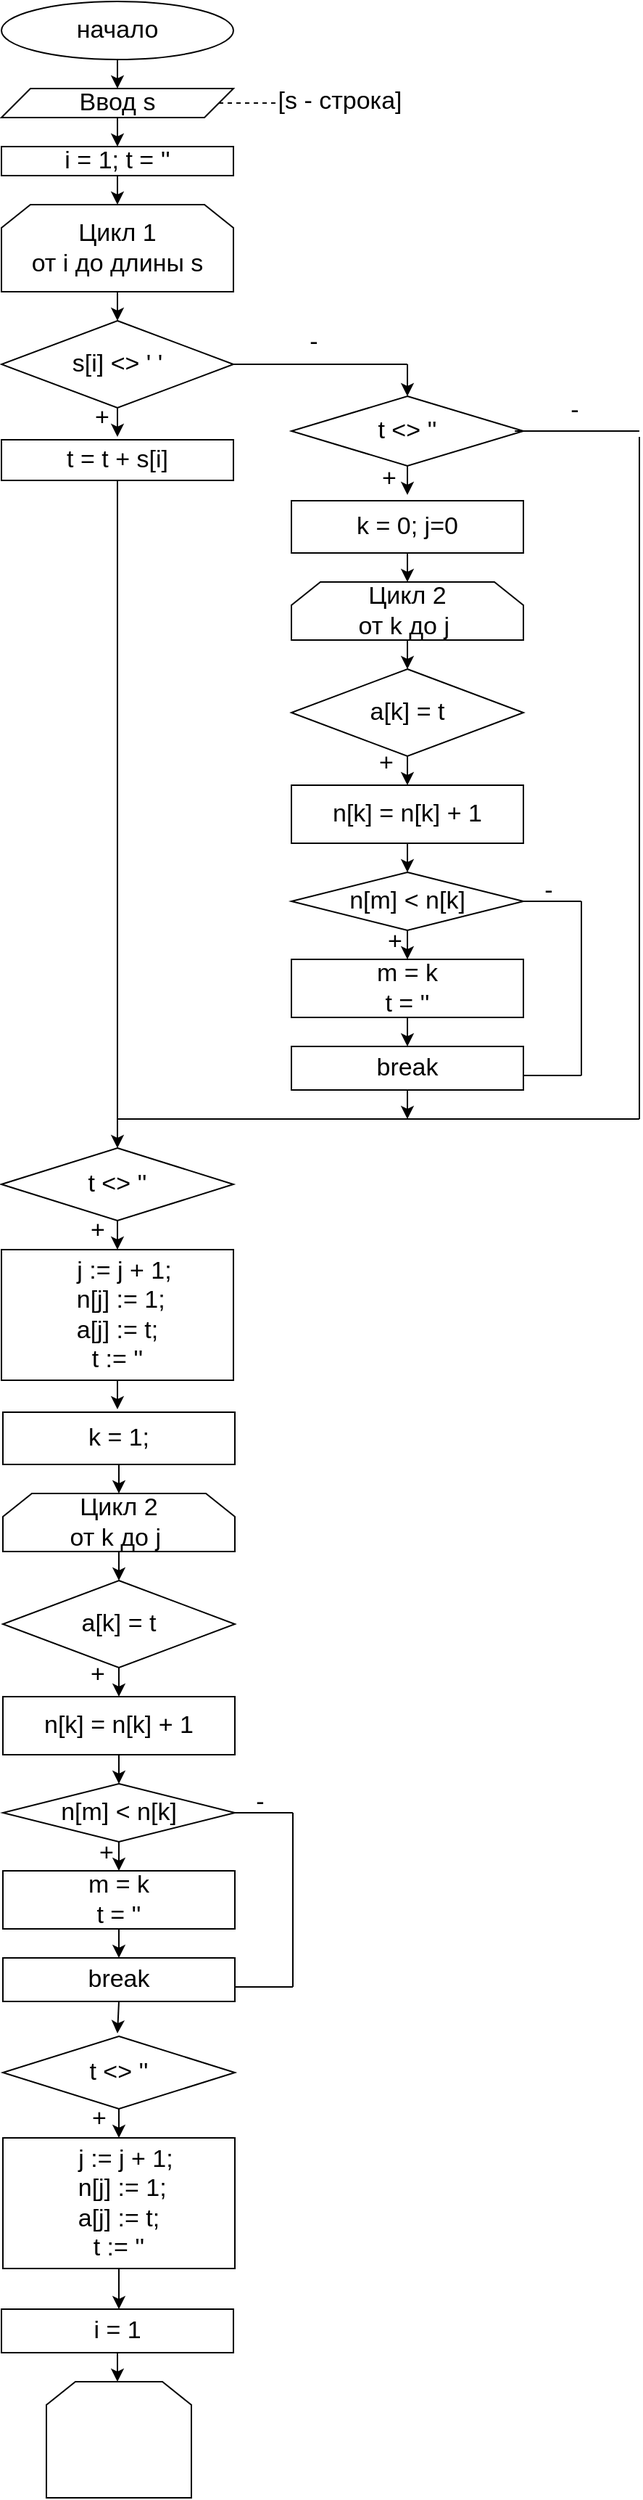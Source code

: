 <mxfile version="20.5.2" type="device"><diagram id="9Yggmcj2UU_FYkisDDoC" name="Сторінка-1"><mxGraphModel dx="734" dy="733" grid="1" gridSize="10" guides="1" tooltips="1" connect="1" arrows="1" fold="1" page="1" pageScale="1" pageWidth="827" pageHeight="1169" math="0" shadow="0"><root><mxCell id="0"/><mxCell id="1" parent="0"/><mxCell id="23xXauAgB96wDwm6-3K0-3" style="edgeStyle=orthogonalEdgeStyle;rounded=0;orthogonalLoop=1;jettySize=auto;html=1;fontSize=17;" parent="1" source="23xXauAgB96wDwm6-3K0-1" edge="1"><mxGeometry relative="1" as="geometry"><mxPoint x="200" y="60" as="targetPoint"/></mxGeometry></mxCell><mxCell id="23xXauAgB96wDwm6-3K0-1" value="&lt;font style=&quot;font-size: 17px;&quot;&gt;начало&lt;/font&gt;" style="ellipse;whiteSpace=wrap;html=1;" parent="1" vertex="1"><mxGeometry x="120" width="160" height="40" as="geometry"/></mxCell><mxCell id="23xXauAgB96wDwm6-3K0-4" value="Ввод s" style="shape=parallelogram;perimeter=parallelogramPerimeter;whiteSpace=wrap;html=1;fixedSize=1;fontSize=17;" parent="1" vertex="1"><mxGeometry x="120" y="60" width="160" height="20" as="geometry"/></mxCell><mxCell id="23xXauAgB96wDwm6-3K0-5" value="" style="endArrow=none;dashed=1;html=1;rounded=0;fontSize=17;exitX=1;exitY=0.5;exitDx=0;exitDy=0;" parent="1" source="23xXauAgB96wDwm6-3K0-4" edge="1"><mxGeometry width="50" height="50" relative="1" as="geometry"><mxPoint x="360" y="130" as="sourcePoint"/><mxPoint x="310" y="70" as="targetPoint"/></mxGeometry></mxCell><mxCell id="23xXauAgB96wDwm6-3K0-6" value="[s - строка]" style="text;html=1;align=center;verticalAlign=middle;resizable=0;points=[];autosize=1;strokeColor=none;fillColor=none;fontSize=17;" parent="1" vertex="1"><mxGeometry x="298" y="54" width="110" height="30" as="geometry"/></mxCell><mxCell id="23xXauAgB96wDwm6-3K0-7" value="" style="endArrow=classic;html=1;rounded=0;fontSize=17;exitX=0.5;exitY=1;exitDx=0;exitDy=0;" parent="1" source="23xXauAgB96wDwm6-3K0-4" edge="1"><mxGeometry width="50" height="50" relative="1" as="geometry"><mxPoint x="90" y="210" as="sourcePoint"/><mxPoint x="200" y="100" as="targetPoint"/></mxGeometry></mxCell><mxCell id="23xXauAgB96wDwm6-3K0-8" value="Цикл 1&lt;br&gt;от i до длины s" style="shape=loopLimit;whiteSpace=wrap;html=1;fontSize=17;" parent="1" vertex="1"><mxGeometry x="120" y="140" width="160" height="60" as="geometry"/></mxCell><mxCell id="23xXauAgB96wDwm6-3K0-9" value="i = 1; t = ''" style="rounded=0;whiteSpace=wrap;html=1;fontSize=17;" parent="1" vertex="1"><mxGeometry x="120" y="100" width="160" height="20" as="geometry"/></mxCell><mxCell id="23xXauAgB96wDwm6-3K0-10" value="" style="endArrow=classic;html=1;rounded=0;fontSize=17;exitX=0.5;exitY=1;exitDx=0;exitDy=0;entryX=0.5;entryY=0;entryDx=0;entryDy=0;" parent="1" source="23xXauAgB96wDwm6-3K0-9" target="23xXauAgB96wDwm6-3K0-8" edge="1"><mxGeometry width="50" height="50" relative="1" as="geometry"><mxPoint x="120" y="290" as="sourcePoint"/><mxPoint x="170" y="240" as="targetPoint"/></mxGeometry></mxCell><mxCell id="23xXauAgB96wDwm6-3K0-11" value="" style="endArrow=classic;html=1;rounded=0;fontSize=17;exitX=0.5;exitY=1;exitDx=0;exitDy=0;" parent="1" source="23xXauAgB96wDwm6-3K0-8" edge="1"><mxGeometry width="50" height="50" relative="1" as="geometry"><mxPoint x="130" y="310" as="sourcePoint"/><mxPoint x="200" y="220" as="targetPoint"/></mxGeometry></mxCell><mxCell id="23xXauAgB96wDwm6-3K0-12" value="s[i] &amp;lt;&amp;gt; ' '" style="rhombus;whiteSpace=wrap;html=1;fontSize=17;" parent="1" vertex="1"><mxGeometry x="120" y="220" width="160" height="60" as="geometry"/></mxCell><mxCell id="23xXauAgB96wDwm6-3K0-13" value="" style="endArrow=classic;html=1;rounded=0;fontSize=17;exitX=0.5;exitY=1;exitDx=0;exitDy=0;" parent="1" source="23xXauAgB96wDwm6-3K0-12" edge="1"><mxGeometry width="50" height="50" relative="1" as="geometry"><mxPoint x="180" y="380" as="sourcePoint"/><mxPoint x="200" y="300" as="targetPoint"/></mxGeometry></mxCell><mxCell id="23xXauAgB96wDwm6-3K0-14" value="+" style="text;html=1;align=center;verticalAlign=middle;resizable=0;points=[];autosize=1;strokeColor=none;fillColor=none;fontSize=17;" parent="1" vertex="1"><mxGeometry x="174" y="272" width="30" height="30" as="geometry"/></mxCell><mxCell id="23xXauAgB96wDwm6-3K0-15" value="t = t + s[i]" style="rounded=0;whiteSpace=wrap;html=1;fontSize=17;" parent="1" vertex="1"><mxGeometry x="120" y="302" width="160" height="28" as="geometry"/></mxCell><mxCell id="23xXauAgB96wDwm6-3K0-16" value="" style="endArrow=none;html=1;rounded=0;fontSize=17;exitX=1;exitY=0.5;exitDx=0;exitDy=0;" parent="1" source="23xXauAgB96wDwm6-3K0-12" edge="1"><mxGeometry width="50" height="50" relative="1" as="geometry"><mxPoint x="360" y="350" as="sourcePoint"/><mxPoint x="400" y="250" as="targetPoint"/></mxGeometry></mxCell><mxCell id="23xXauAgB96wDwm6-3K0-18" value="-" style="text;html=1;align=center;verticalAlign=middle;resizable=0;points=[];autosize=1;strokeColor=none;fillColor=none;fontSize=17;" parent="1" vertex="1"><mxGeometry x="320" y="220" width="30" height="30" as="geometry"/></mxCell><mxCell id="23xXauAgB96wDwm6-3K0-19" value="t &amp;lt;&amp;gt; ''" style="rhombus;whiteSpace=wrap;html=1;fontSize=17;" parent="1" vertex="1"><mxGeometry x="320" y="272" width="160" height="48" as="geometry"/></mxCell><mxCell id="23xXauAgB96wDwm6-3K0-20" value="" style="endArrow=classic;html=1;rounded=0;fontSize=17;entryX=0.5;entryY=0;entryDx=0;entryDy=0;" parent="1" target="23xXauAgB96wDwm6-3K0-19" edge="1"><mxGeometry width="50" height="50" relative="1" as="geometry"><mxPoint x="400" y="250" as="sourcePoint"/><mxPoint x="310" y="360" as="targetPoint"/></mxGeometry></mxCell><mxCell id="23xXauAgB96wDwm6-3K0-21" value="" style="endArrow=classic;html=1;rounded=0;fontSize=17;exitX=0.5;exitY=1;exitDx=0;exitDy=0;" parent="1" source="23xXauAgB96wDwm6-3K0-19" edge="1"><mxGeometry width="50" height="50" relative="1" as="geometry"><mxPoint x="330" y="450" as="sourcePoint"/><mxPoint x="400" y="340" as="targetPoint"/></mxGeometry></mxCell><mxCell id="23xXauAgB96wDwm6-3K0-22" value="+" style="text;html=1;align=center;verticalAlign=middle;resizable=0;points=[];autosize=1;strokeColor=none;fillColor=none;fontSize=17;" parent="1" vertex="1"><mxGeometry x="372" y="314" width="30" height="30" as="geometry"/></mxCell><mxCell id="23xXauAgB96wDwm6-3K0-23" value="Цикл 2&lt;br&gt;от k до j&amp;nbsp;" style="shape=loopLimit;whiteSpace=wrap;html=1;fontSize=17;" parent="1" vertex="1"><mxGeometry x="320" y="400" width="160" height="40" as="geometry"/></mxCell><mxCell id="23xXauAgB96wDwm6-3K0-24" value="k = 0; j=0" style="rounded=0;whiteSpace=wrap;html=1;fontSize=17;" parent="1" vertex="1"><mxGeometry x="320" y="344" width="160" height="36" as="geometry"/></mxCell><mxCell id="23xXauAgB96wDwm6-3K0-25" value="" style="endArrow=classic;html=1;rounded=0;fontSize=17;exitX=0.5;exitY=1;exitDx=0;exitDy=0;entryX=0.5;entryY=0;entryDx=0;entryDy=0;" parent="1" source="23xXauAgB96wDwm6-3K0-24" target="23xXauAgB96wDwm6-3K0-23" edge="1"><mxGeometry width="50" height="50" relative="1" as="geometry"><mxPoint x="180" y="480" as="sourcePoint"/><mxPoint x="230" y="430" as="targetPoint"/></mxGeometry></mxCell><mxCell id="MmvWoWd5qC2j4isBh0XF-1" value="" style="endArrow=classic;html=1;rounded=0;exitX=0.5;exitY=1;exitDx=0;exitDy=0;" edge="1" parent="1" source="23xXauAgB96wDwm6-3K0-23"><mxGeometry width="50" height="50" relative="1" as="geometry"><mxPoint x="350" y="530" as="sourcePoint"/><mxPoint x="400" y="460" as="targetPoint"/></mxGeometry></mxCell><mxCell id="MmvWoWd5qC2j4isBh0XF-2" value="&lt;font style=&quot;font-size: 17px;&quot;&gt;a[k] = t&lt;/font&gt;" style="rhombus;whiteSpace=wrap;html=1;" vertex="1" parent="1"><mxGeometry x="320" y="460" width="160" height="60" as="geometry"/></mxCell><mxCell id="MmvWoWd5qC2j4isBh0XF-3" value="" style="endArrow=classic;html=1;rounded=0;fontSize=17;exitX=0.5;exitY=1;exitDx=0;exitDy=0;" edge="1" parent="1" source="MmvWoWd5qC2j4isBh0XF-2"><mxGeometry width="50" height="50" relative="1" as="geometry"><mxPoint x="330" y="630" as="sourcePoint"/><mxPoint x="400" y="540" as="targetPoint"/></mxGeometry></mxCell><mxCell id="MmvWoWd5qC2j4isBh0XF-4" value="+" style="text;html=1;align=center;verticalAlign=middle;resizable=0;points=[];autosize=1;strokeColor=none;fillColor=none;fontSize=17;" vertex="1" parent="1"><mxGeometry x="370" y="510" width="30" height="30" as="geometry"/></mxCell><mxCell id="MmvWoWd5qC2j4isBh0XF-5" value="n[k] = n[k] + 1" style="rounded=0;whiteSpace=wrap;html=1;fontSize=17;" vertex="1" parent="1"><mxGeometry x="320" y="540" width="160" height="40" as="geometry"/></mxCell><mxCell id="MmvWoWd5qC2j4isBh0XF-6" value="" style="endArrow=classic;html=1;rounded=0;fontSize=17;exitX=0.5;exitY=1;exitDx=0;exitDy=0;" edge="1" parent="1" source="MmvWoWd5qC2j4isBh0XF-5"><mxGeometry width="50" height="50" relative="1" as="geometry"><mxPoint x="290" y="700" as="sourcePoint"/><mxPoint x="400" y="600" as="targetPoint"/></mxGeometry></mxCell><mxCell id="MmvWoWd5qC2j4isBh0XF-7" value="n[m] &amp;lt; n[k]" style="rhombus;whiteSpace=wrap;html=1;fontSize=17;" vertex="1" parent="1"><mxGeometry x="320" y="600" width="160" height="40" as="geometry"/></mxCell><mxCell id="MmvWoWd5qC2j4isBh0XF-8" value="" style="endArrow=classic;html=1;rounded=0;fontSize=17;exitX=0.5;exitY=1;exitDx=0;exitDy=0;" edge="1" parent="1" source="MmvWoWd5qC2j4isBh0XF-7"><mxGeometry width="50" height="50" relative="1" as="geometry"><mxPoint x="340" y="740" as="sourcePoint"/><mxPoint x="400" y="660" as="targetPoint"/></mxGeometry></mxCell><mxCell id="MmvWoWd5qC2j4isBh0XF-9" value="+" style="text;html=1;align=center;verticalAlign=middle;resizable=0;points=[];autosize=1;strokeColor=none;fillColor=none;fontSize=17;" vertex="1" parent="1"><mxGeometry x="376" y="633" width="30" height="30" as="geometry"/></mxCell><mxCell id="MmvWoWd5qC2j4isBh0XF-11" value="m = k&lt;br&gt;t = ''" style="rounded=0;whiteSpace=wrap;html=1;fontSize=17;" vertex="1" parent="1"><mxGeometry x="320" y="660" width="160" height="40" as="geometry"/></mxCell><mxCell id="MmvWoWd5qC2j4isBh0XF-12" value="break" style="rounded=0;whiteSpace=wrap;html=1;fontSize=17;" vertex="1" parent="1"><mxGeometry x="320" y="720" width="160" height="30" as="geometry"/></mxCell><mxCell id="MmvWoWd5qC2j4isBh0XF-13" value="" style="endArrow=classic;html=1;rounded=0;fontSize=17;exitX=0.5;exitY=1;exitDx=0;exitDy=0;" edge="1" parent="1" source="MmvWoWd5qC2j4isBh0XF-11"><mxGeometry width="50" height="50" relative="1" as="geometry"><mxPoint x="220" y="770" as="sourcePoint"/><mxPoint x="400" y="720" as="targetPoint"/></mxGeometry></mxCell><mxCell id="MmvWoWd5qC2j4isBh0XF-14" value="" style="endArrow=none;html=1;rounded=0;fontSize=17;exitX=0.963;exitY=0.5;exitDx=0;exitDy=0;exitPerimeter=0;" edge="1" parent="1" source="23xXauAgB96wDwm6-3K0-19"><mxGeometry width="50" height="50" relative="1" as="geometry"><mxPoint x="590" y="570" as="sourcePoint"/><mxPoint x="560" y="296" as="targetPoint"/></mxGeometry></mxCell><mxCell id="MmvWoWd5qC2j4isBh0XF-15" value="" style="endArrow=none;html=1;rounded=0;fontSize=17;" edge="1" parent="1"><mxGeometry width="50" height="50" relative="1" as="geometry"><mxPoint x="560" y="770" as="sourcePoint"/><mxPoint x="560" y="300" as="targetPoint"/></mxGeometry></mxCell><mxCell id="MmvWoWd5qC2j4isBh0XF-16" value="" style="endArrow=none;html=1;rounded=0;fontSize=17;" edge="1" parent="1"><mxGeometry width="50" height="50" relative="1" as="geometry"><mxPoint x="200" y="770" as="sourcePoint"/><mxPoint x="560" y="770" as="targetPoint"/></mxGeometry></mxCell><mxCell id="MmvWoWd5qC2j4isBh0XF-17" value="" style="endArrow=classic;html=1;rounded=0;fontSize=17;exitX=0.5;exitY=1;exitDx=0;exitDy=0;" edge="1" parent="1" source="MmvWoWd5qC2j4isBh0XF-12"><mxGeometry width="50" height="50" relative="1" as="geometry"><mxPoint x="350" y="860" as="sourcePoint"/><mxPoint x="400" y="770" as="targetPoint"/></mxGeometry></mxCell><mxCell id="MmvWoWd5qC2j4isBh0XF-18" value="-" style="text;html=1;align=center;verticalAlign=middle;resizable=0;points=[];autosize=1;strokeColor=none;fillColor=none;fontSize=17;" vertex="1" parent="1"><mxGeometry x="500" y="267" width="30" height="30" as="geometry"/></mxCell><mxCell id="MmvWoWd5qC2j4isBh0XF-19" value="" style="endArrow=none;html=1;rounded=0;fontSize=17;exitX=1;exitY=0.5;exitDx=0;exitDy=0;" edge="1" parent="1" source="MmvWoWd5qC2j4isBh0XF-7"><mxGeometry width="50" height="50" relative="1" as="geometry"><mxPoint x="570" y="730" as="sourcePoint"/><mxPoint x="520" y="620" as="targetPoint"/></mxGeometry></mxCell><mxCell id="MmvWoWd5qC2j4isBh0XF-20" value="" style="endArrow=none;html=1;rounded=0;fontSize=17;" edge="1" parent="1"><mxGeometry width="50" height="50" relative="1" as="geometry"><mxPoint x="520" y="740" as="sourcePoint"/><mxPoint x="520" y="620" as="targetPoint"/></mxGeometry></mxCell><mxCell id="MmvWoWd5qC2j4isBh0XF-21" value="" style="endArrow=none;html=1;rounded=0;fontSize=17;" edge="1" parent="1"><mxGeometry width="50" height="50" relative="1" as="geometry"><mxPoint x="480" y="740" as="sourcePoint"/><mxPoint x="520" y="740" as="targetPoint"/></mxGeometry></mxCell><mxCell id="MmvWoWd5qC2j4isBh0XF-22" value="-" style="text;html=1;align=center;verticalAlign=middle;resizable=0;points=[];autosize=1;strokeColor=none;fillColor=none;fontSize=17;" vertex="1" parent="1"><mxGeometry x="482" y="598" width="30" height="30" as="geometry"/></mxCell><mxCell id="MmvWoWd5qC2j4isBh0XF-24" value="" style="endArrow=classic;html=1;rounded=0;fontSize=17;exitX=0.5;exitY=1;exitDx=0;exitDy=0;" edge="1" parent="1" source="23xXauAgB96wDwm6-3K0-15"><mxGeometry width="50" height="50" relative="1" as="geometry"><mxPoint x="180" y="620" as="sourcePoint"/><mxPoint x="200" y="790" as="targetPoint"/></mxGeometry></mxCell><mxCell id="MmvWoWd5qC2j4isBh0XF-25" value="t &amp;lt;&amp;gt; ''" style="rhombus;whiteSpace=wrap;html=1;fontSize=17;" vertex="1" parent="1"><mxGeometry x="120" y="790" width="160" height="50" as="geometry"/></mxCell><mxCell id="MmvWoWd5qC2j4isBh0XF-26" value="" style="endArrow=classic;html=1;rounded=0;fontSize=17;exitX=0.5;exitY=1;exitDx=0;exitDy=0;" edge="1" parent="1" source="MmvWoWd5qC2j4isBh0XF-25"><mxGeometry width="50" height="50" relative="1" as="geometry"><mxPoint x="70" y="900" as="sourcePoint"/><mxPoint x="200" y="860" as="targetPoint"/></mxGeometry></mxCell><mxCell id="MmvWoWd5qC2j4isBh0XF-27" value="&lt;div&gt;&amp;nbsp; j := j + 1;&lt;/div&gt;&lt;div&gt;&amp;nbsp;n[j] := 1;&lt;/div&gt;&lt;div&gt;a[j] := t;&lt;/div&gt;&lt;div&gt;&lt;span style=&quot;background-color: initial;&quot;&gt;t := ''&lt;/span&gt;&lt;/div&gt;" style="rounded=0;whiteSpace=wrap;html=1;fontSize=17;" vertex="1" parent="1"><mxGeometry x="120" y="860" width="160" height="90" as="geometry"/></mxCell><mxCell id="MmvWoWd5qC2j4isBh0XF-28" value="+" style="text;html=1;align=center;verticalAlign=middle;resizable=0;points=[];autosize=1;strokeColor=none;fillColor=none;fontSize=17;" vertex="1" parent="1"><mxGeometry x="171" y="832" width="30" height="30" as="geometry"/></mxCell><mxCell id="MmvWoWd5qC2j4isBh0XF-29" value="" style="endArrow=classic;html=1;rounded=0;fontSize=17;exitX=0.5;exitY=1;exitDx=0;exitDy=0;" edge="1" parent="1" source="MmvWoWd5qC2j4isBh0XF-27"><mxGeometry width="50" height="50" relative="1" as="geometry"><mxPoint x="90" y="1030" as="sourcePoint"/><mxPoint x="200" y="970" as="targetPoint"/></mxGeometry></mxCell><mxCell id="MmvWoWd5qC2j4isBh0XF-49" value="Цикл 2&lt;br&gt;от k до j&amp;nbsp;" style="shape=loopLimit;whiteSpace=wrap;html=1;fontSize=17;" vertex="1" parent="1"><mxGeometry x="121" y="1028" width="160" height="40" as="geometry"/></mxCell><mxCell id="MmvWoWd5qC2j4isBh0XF-50" value="k = 1;" style="rounded=0;whiteSpace=wrap;html=1;fontSize=17;" vertex="1" parent="1"><mxGeometry x="121" y="972" width="160" height="36" as="geometry"/></mxCell><mxCell id="MmvWoWd5qC2j4isBh0XF-51" value="" style="endArrow=classic;html=1;rounded=0;fontSize=17;exitX=0.5;exitY=1;exitDx=0;exitDy=0;entryX=0.5;entryY=0;entryDx=0;entryDy=0;" edge="1" parent="1" source="MmvWoWd5qC2j4isBh0XF-50" target="MmvWoWd5qC2j4isBh0XF-49"><mxGeometry width="50" height="50" relative="1" as="geometry"><mxPoint x="-19" y="1108" as="sourcePoint"/><mxPoint x="31" y="1058" as="targetPoint"/></mxGeometry></mxCell><mxCell id="MmvWoWd5qC2j4isBh0XF-52" value="" style="endArrow=classic;html=1;rounded=0;exitX=0.5;exitY=1;exitDx=0;exitDy=0;" edge="1" parent="1" source="MmvWoWd5qC2j4isBh0XF-49"><mxGeometry width="50" height="50" relative="1" as="geometry"><mxPoint x="151" y="1158" as="sourcePoint"/><mxPoint x="201" y="1088" as="targetPoint"/></mxGeometry></mxCell><mxCell id="MmvWoWd5qC2j4isBh0XF-53" value="&lt;font style=&quot;font-size: 17px;&quot;&gt;a[k] = t&lt;/font&gt;" style="rhombus;whiteSpace=wrap;html=1;" vertex="1" parent="1"><mxGeometry x="121" y="1088" width="160" height="60" as="geometry"/></mxCell><mxCell id="MmvWoWd5qC2j4isBh0XF-54" value="" style="endArrow=classic;html=1;rounded=0;fontSize=17;exitX=0.5;exitY=1;exitDx=0;exitDy=0;" edge="1" parent="1" source="MmvWoWd5qC2j4isBh0XF-53"><mxGeometry width="50" height="50" relative="1" as="geometry"><mxPoint x="131" y="1258" as="sourcePoint"/><mxPoint x="201" y="1168" as="targetPoint"/></mxGeometry></mxCell><mxCell id="MmvWoWd5qC2j4isBh0XF-55" value="+" style="text;html=1;align=center;verticalAlign=middle;resizable=0;points=[];autosize=1;strokeColor=none;fillColor=none;fontSize=17;" vertex="1" parent="1"><mxGeometry x="171" y="1138" width="30" height="30" as="geometry"/></mxCell><mxCell id="MmvWoWd5qC2j4isBh0XF-56" value="n[k] = n[k] + 1" style="rounded=0;whiteSpace=wrap;html=1;fontSize=17;" vertex="1" parent="1"><mxGeometry x="121" y="1168" width="160" height="40" as="geometry"/></mxCell><mxCell id="MmvWoWd5qC2j4isBh0XF-57" value="" style="endArrow=classic;html=1;rounded=0;fontSize=17;exitX=0.5;exitY=1;exitDx=0;exitDy=0;" edge="1" parent="1" source="MmvWoWd5qC2j4isBh0XF-56"><mxGeometry width="50" height="50" relative="1" as="geometry"><mxPoint x="91" y="1328" as="sourcePoint"/><mxPoint x="201" y="1228" as="targetPoint"/></mxGeometry></mxCell><mxCell id="MmvWoWd5qC2j4isBh0XF-58" value="n[m] &amp;lt; n[k]" style="rhombus;whiteSpace=wrap;html=1;fontSize=17;" vertex="1" parent="1"><mxGeometry x="121" y="1228" width="160" height="40" as="geometry"/></mxCell><mxCell id="MmvWoWd5qC2j4isBh0XF-59" value="" style="endArrow=classic;html=1;rounded=0;fontSize=17;exitX=0.5;exitY=1;exitDx=0;exitDy=0;" edge="1" parent="1" source="MmvWoWd5qC2j4isBh0XF-58"><mxGeometry width="50" height="50" relative="1" as="geometry"><mxPoint x="141" y="1368" as="sourcePoint"/><mxPoint x="201" y="1288" as="targetPoint"/></mxGeometry></mxCell><mxCell id="MmvWoWd5qC2j4isBh0XF-60" value="+" style="text;html=1;align=center;verticalAlign=middle;resizable=0;points=[];autosize=1;strokeColor=none;fillColor=none;fontSize=17;" vertex="1" parent="1"><mxGeometry x="177" y="1261" width="30" height="30" as="geometry"/></mxCell><mxCell id="MmvWoWd5qC2j4isBh0XF-61" value="m = k&lt;br&gt;t = ''" style="rounded=0;whiteSpace=wrap;html=1;fontSize=17;" vertex="1" parent="1"><mxGeometry x="121" y="1288" width="160" height="40" as="geometry"/></mxCell><mxCell id="MmvWoWd5qC2j4isBh0XF-62" value="break" style="rounded=0;whiteSpace=wrap;html=1;fontSize=17;" vertex="1" parent="1"><mxGeometry x="121" y="1348" width="160" height="30" as="geometry"/></mxCell><mxCell id="MmvWoWd5qC2j4isBh0XF-63" value="" style="endArrow=classic;html=1;rounded=0;fontSize=17;exitX=0.5;exitY=1;exitDx=0;exitDy=0;" edge="1" parent="1" source="MmvWoWd5qC2j4isBh0XF-61"><mxGeometry width="50" height="50" relative="1" as="geometry"><mxPoint x="21" y="1398" as="sourcePoint"/><mxPoint x="201" y="1348" as="targetPoint"/></mxGeometry></mxCell><mxCell id="MmvWoWd5qC2j4isBh0XF-64" value="" style="endArrow=none;html=1;rounded=0;fontSize=17;exitX=1;exitY=0.5;exitDx=0;exitDy=0;" edge="1" parent="1" source="MmvWoWd5qC2j4isBh0XF-58"><mxGeometry width="50" height="50" relative="1" as="geometry"><mxPoint x="371" y="1358" as="sourcePoint"/><mxPoint x="321" y="1248" as="targetPoint"/></mxGeometry></mxCell><mxCell id="MmvWoWd5qC2j4isBh0XF-65" value="" style="endArrow=none;html=1;rounded=0;fontSize=17;" edge="1" parent="1"><mxGeometry width="50" height="50" relative="1" as="geometry"><mxPoint x="321" y="1368" as="sourcePoint"/><mxPoint x="321" y="1248" as="targetPoint"/></mxGeometry></mxCell><mxCell id="MmvWoWd5qC2j4isBh0XF-66" value="" style="endArrow=none;html=1;rounded=0;fontSize=17;" edge="1" parent="1"><mxGeometry width="50" height="50" relative="1" as="geometry"><mxPoint x="281" y="1368" as="sourcePoint"/><mxPoint x="321" y="1368" as="targetPoint"/></mxGeometry></mxCell><mxCell id="MmvWoWd5qC2j4isBh0XF-67" value="-" style="text;html=1;align=center;verticalAlign=middle;resizable=0;points=[];autosize=1;strokeColor=none;fillColor=none;fontSize=17;" vertex="1" parent="1"><mxGeometry x="283" y="1226" width="30" height="30" as="geometry"/></mxCell><mxCell id="MmvWoWd5qC2j4isBh0XF-68" value="" style="endArrow=classic;html=1;rounded=0;fontSize=17;exitX=0.5;exitY=1;exitDx=0;exitDy=0;" edge="1" parent="1" source="MmvWoWd5qC2j4isBh0XF-62"><mxGeometry width="50" height="50" relative="1" as="geometry"><mxPoint x="150" y="1490" as="sourcePoint"/><mxPoint x="200" y="1400" as="targetPoint"/></mxGeometry></mxCell><mxCell id="MmvWoWd5qC2j4isBh0XF-69" value="t &amp;lt;&amp;gt; ''" style="rhombus;whiteSpace=wrap;html=1;fontSize=17;" vertex="1" parent="1"><mxGeometry x="121" y="1402" width="160" height="50" as="geometry"/></mxCell><mxCell id="MmvWoWd5qC2j4isBh0XF-70" value="" style="endArrow=classic;html=1;rounded=0;fontSize=17;exitX=0.5;exitY=1;exitDx=0;exitDy=0;" edge="1" parent="1" source="MmvWoWd5qC2j4isBh0XF-69"><mxGeometry width="50" height="50" relative="1" as="geometry"><mxPoint x="71" y="1512" as="sourcePoint"/><mxPoint x="201" y="1472" as="targetPoint"/></mxGeometry></mxCell><mxCell id="MmvWoWd5qC2j4isBh0XF-71" value="&lt;div&gt;&amp;nbsp; j := j + 1;&lt;/div&gt;&lt;div&gt;&amp;nbsp;n[j] := 1;&lt;/div&gt;&lt;div&gt;a[j] := t;&lt;/div&gt;&lt;div&gt;&lt;span style=&quot;background-color: initial;&quot;&gt;t := ''&lt;/span&gt;&lt;/div&gt;" style="rounded=0;whiteSpace=wrap;html=1;fontSize=17;" vertex="1" parent="1"><mxGeometry x="121" y="1472" width="160" height="90" as="geometry"/></mxCell><mxCell id="MmvWoWd5qC2j4isBh0XF-72" value="+" style="text;html=1;align=center;verticalAlign=middle;resizable=0;points=[];autosize=1;strokeColor=none;fillColor=none;fontSize=17;" vertex="1" parent="1"><mxGeometry x="172" y="1444" width="30" height="30" as="geometry"/></mxCell><mxCell id="MmvWoWd5qC2j4isBh0XF-73" value="" style="endArrow=classic;html=1;rounded=0;fontSize=17;" edge="1" parent="1" source="MmvWoWd5qC2j4isBh0XF-71"><mxGeometry width="50" height="50" relative="1" as="geometry"><mxPoint x="160" y="1700" as="sourcePoint"/><mxPoint x="201" y="1590" as="targetPoint"/></mxGeometry></mxCell><mxCell id="MmvWoWd5qC2j4isBh0XF-74" value="i = 1" style="rounded=0;whiteSpace=wrap;html=1;fontSize=17;" vertex="1" parent="1"><mxGeometry x="120" y="1590" width="160" height="30" as="geometry"/></mxCell><mxCell id="MmvWoWd5qC2j4isBh0XF-75" value="" style="endArrow=classic;html=1;rounded=0;fontSize=17;exitX=0.5;exitY=1;exitDx=0;exitDy=0;" edge="1" parent="1" source="MmvWoWd5qC2j4isBh0XF-74"><mxGeometry width="50" height="50" relative="1" as="geometry"><mxPoint x="90" y="1730" as="sourcePoint"/><mxPoint x="200" y="1640" as="targetPoint"/></mxGeometry></mxCell><mxCell id="MmvWoWd5qC2j4isBh0XF-76" value="" style="shape=loopLimit;whiteSpace=wrap;html=1;fontSize=17;" vertex="1" parent="1"><mxGeometry x="151" y="1640" width="100" height="80" as="geometry"/></mxCell></root></mxGraphModel></diagram></mxfile>
